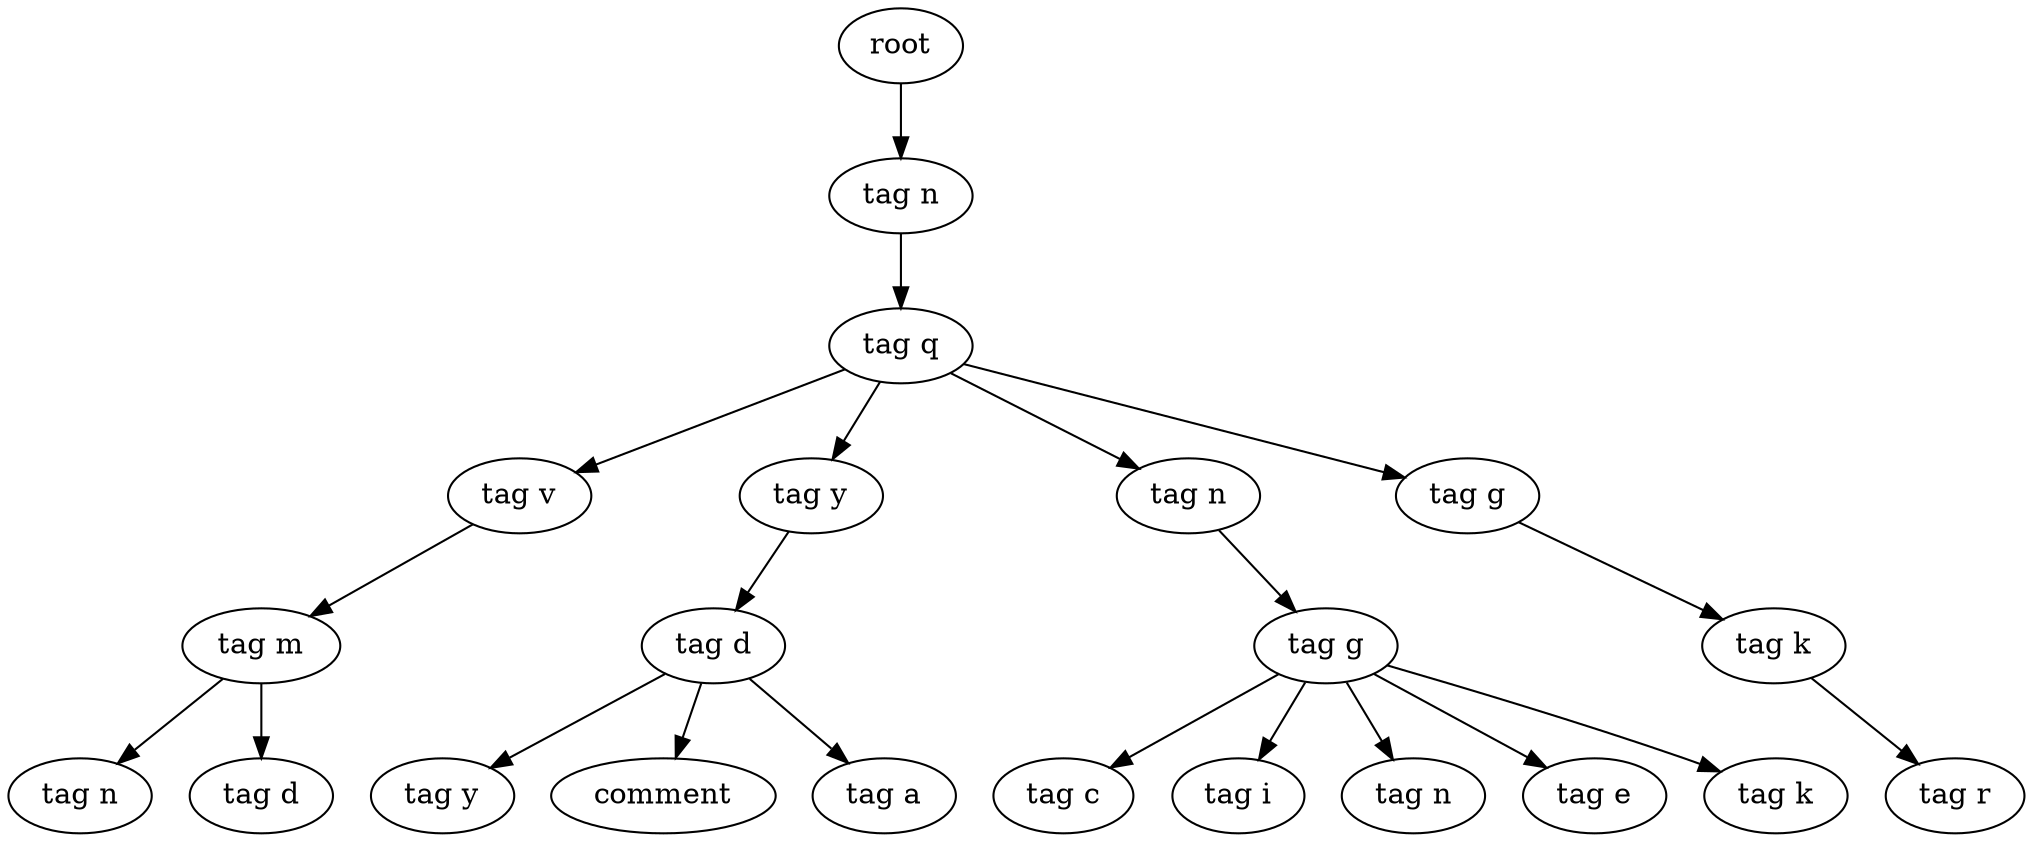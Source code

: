 digraph Tree{
0[label="root"];
0->00
00[label="tag n"];
00->000
000[label="tag q"];
000->0000
0000[label="tag v"];
0000->00000
00000[label="tag m"];
00000->000000
000000[label="tag n"];
00000->000001
000001[label="tag d"];
000->0001
0001[label="tag y"];
0001->00010
00010[label="tag d"];
00010->000100
000100[label="tag y"];
00010->000101
000101[label="comment"];
00010->000102
000102[label="tag a"];
000->0002
0002[label="tag n"];
0002->00020
00020[label="tag g"];
00020->000200
000200[label="tag c"];
00020->000201
000201[label="tag i"];
00020->000202
000202[label="tag n"];
00020->000203
000203[label="tag e"];
00020->000204
000204[label="tag k"];
000->0003
0003[label="tag g"];
0003->00030
00030[label="tag k"];
00030->000300
000300[label="tag r"];
}
